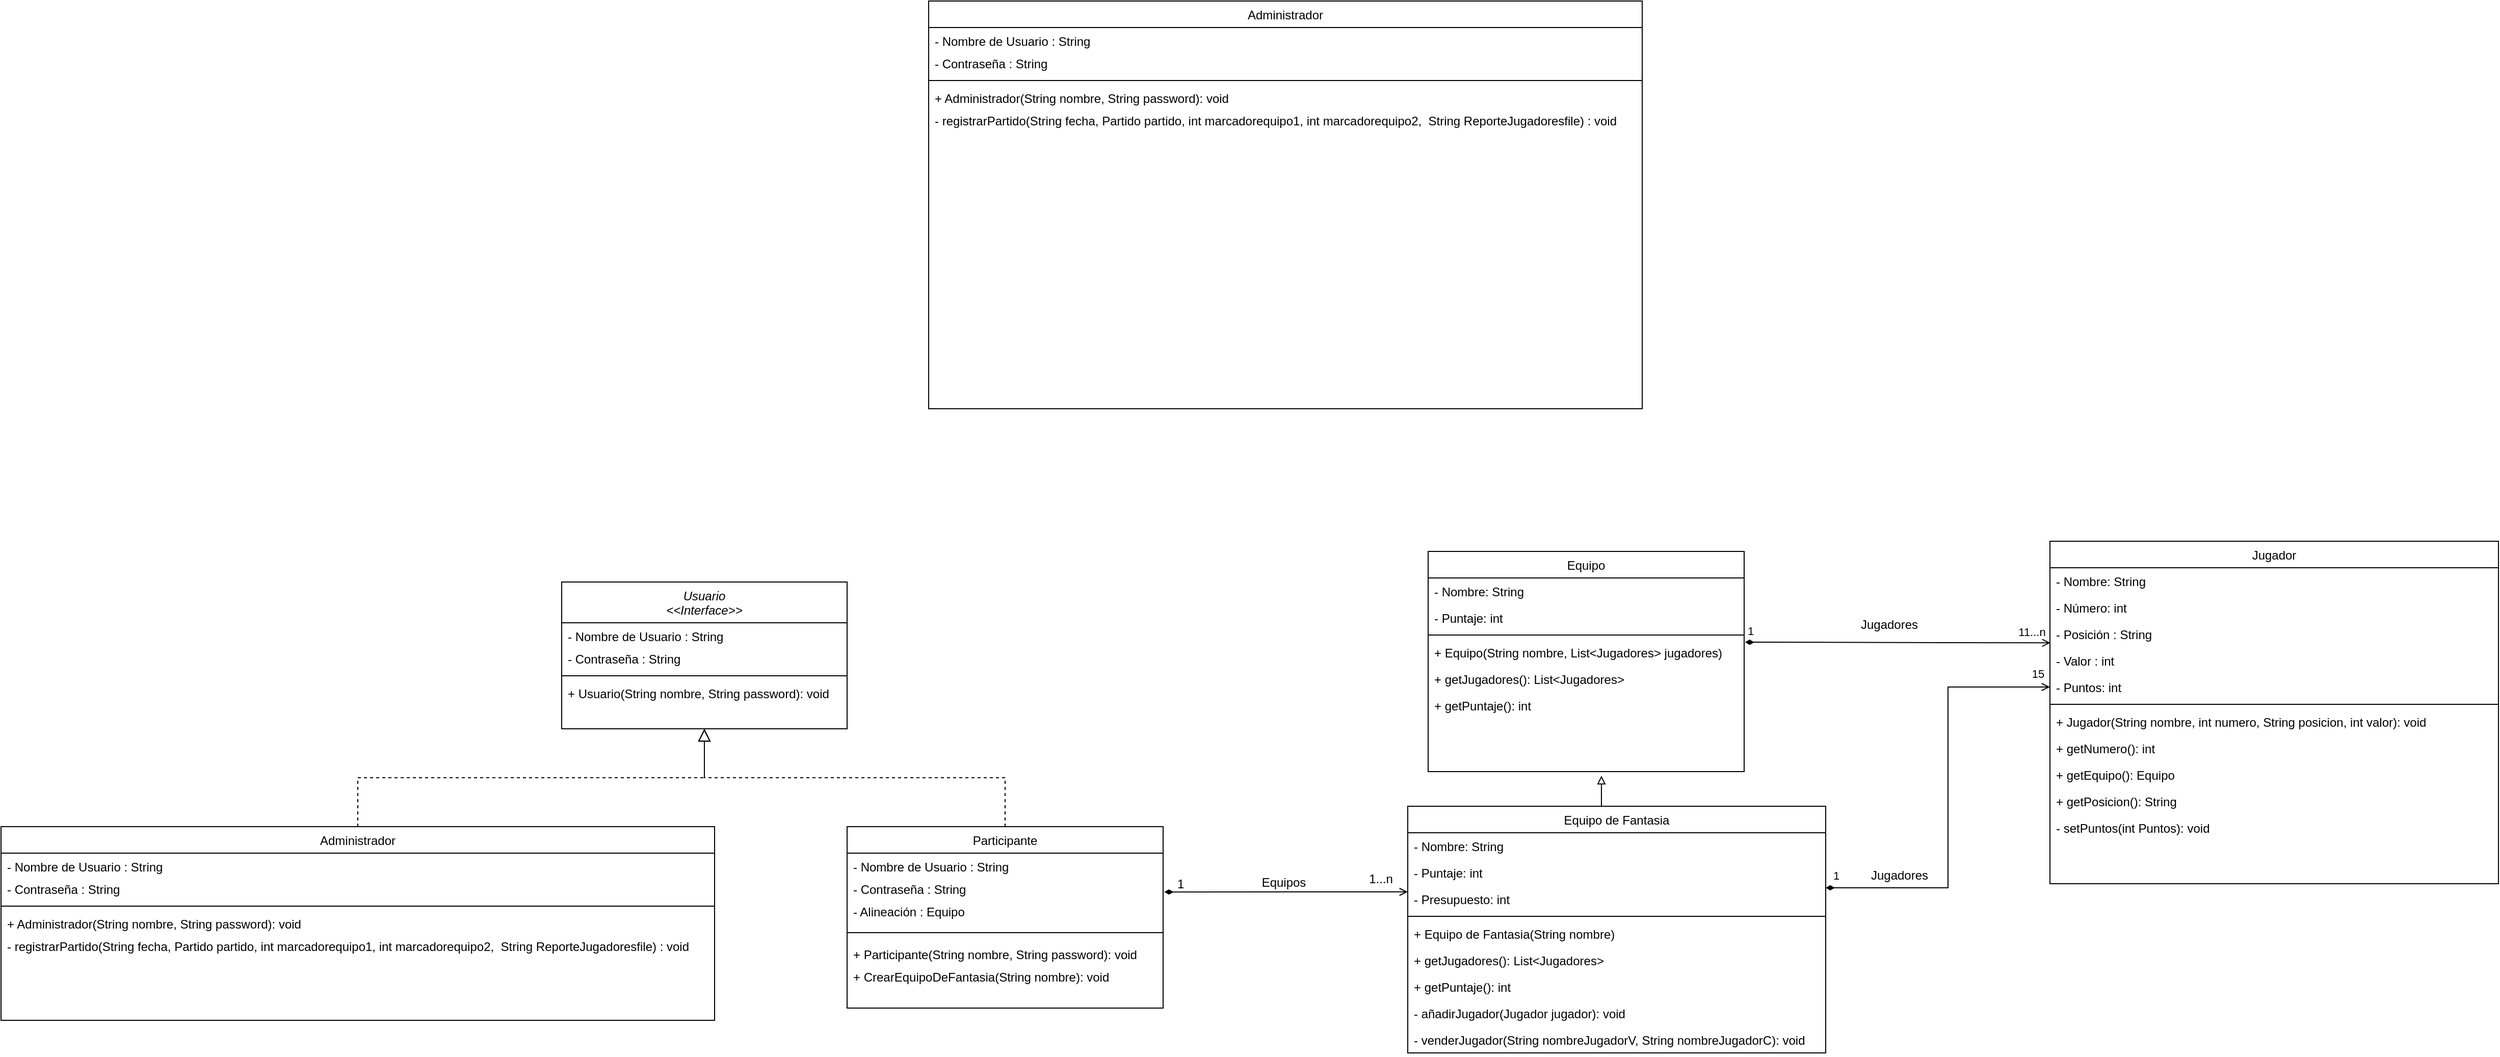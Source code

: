 <mxfile version="20.3.2" type="github">
  <diagram id="C5RBs43oDa-KdzZeNtuy" name="Page-1">
    <mxGraphModel dx="3163" dy="2453" grid="1" gridSize="10" guides="1" tooltips="1" connect="1" arrows="1" fold="1" page="1" pageScale="1" pageWidth="827" pageHeight="1169" math="0" shadow="0">
      <root>
        <mxCell id="WIyWlLk6GJQsqaUBKTNV-0" />
        <mxCell id="WIyWlLk6GJQsqaUBKTNV-1" parent="WIyWlLk6GJQsqaUBKTNV-0" />
        <mxCell id="ja5w6oUnNrP1qCDl9VHc-60" value="Equipo de Fantasia" style="swimlane;fontStyle=0;align=center;verticalAlign=top;childLayout=stackLayout;horizontal=1;startSize=26;horizontalStack=0;resizeParent=1;resizeLast=0;collapsible=1;marginBottom=0;rounded=0;shadow=0;strokeWidth=1;" vertex="1" parent="WIyWlLk6GJQsqaUBKTNV-1">
          <mxGeometry x="790" y="340" width="410" height="242" as="geometry">
            <mxRectangle x="550" y="140" width="160" height="26" as="alternateBounds" />
          </mxGeometry>
        </mxCell>
        <mxCell id="ja5w6oUnNrP1qCDl9VHc-61" value="- Nombre: String" style="text;align=left;verticalAlign=top;spacingLeft=4;spacingRight=4;overflow=hidden;rotatable=0;points=[[0,0.5],[1,0.5]];portConstraint=eastwest;rounded=0;shadow=0;html=0;" vertex="1" parent="ja5w6oUnNrP1qCDl9VHc-60">
          <mxGeometry y="26" width="410" height="26" as="geometry" />
        </mxCell>
        <mxCell id="ja5w6oUnNrP1qCDl9VHc-62" value="- Puntaje: int" style="text;align=left;verticalAlign=top;spacingLeft=4;spacingRight=4;overflow=hidden;rotatable=0;points=[[0,0.5],[1,0.5]];portConstraint=eastwest;rounded=0;shadow=0;html=0;" vertex="1" parent="ja5w6oUnNrP1qCDl9VHc-60">
          <mxGeometry y="52" width="410" height="26" as="geometry" />
        </mxCell>
        <mxCell id="ja5w6oUnNrP1qCDl9VHc-71" value="- Presupuesto: int" style="text;align=left;verticalAlign=top;spacingLeft=4;spacingRight=4;overflow=hidden;rotatable=0;points=[[0,0.5],[1,0.5]];portConstraint=eastwest;rounded=0;shadow=0;html=0;" vertex="1" parent="ja5w6oUnNrP1qCDl9VHc-60">
          <mxGeometry y="78" width="410" height="26" as="geometry" />
        </mxCell>
        <mxCell id="ja5w6oUnNrP1qCDl9VHc-63" value="" style="line;html=1;strokeWidth=1;align=left;verticalAlign=middle;spacingTop=-1;spacingLeft=3;spacingRight=3;rotatable=0;labelPosition=right;points=[];portConstraint=eastwest;" vertex="1" parent="ja5w6oUnNrP1qCDl9VHc-60">
          <mxGeometry y="104" width="410" height="8" as="geometry" />
        </mxCell>
        <mxCell id="ja5w6oUnNrP1qCDl9VHc-64" value="+ Equipo de Fantasia(String nombre)" style="text;align=left;verticalAlign=top;spacingLeft=4;spacingRight=4;overflow=hidden;rotatable=0;points=[[0,0.5],[1,0.5]];portConstraint=eastwest;" vertex="1" parent="ja5w6oUnNrP1qCDl9VHc-60">
          <mxGeometry y="112" width="410" height="26" as="geometry" />
        </mxCell>
        <mxCell id="ja5w6oUnNrP1qCDl9VHc-65" value="+ getJugadores(): List&lt;Jugadores&gt;" style="text;align=left;verticalAlign=top;spacingLeft=4;spacingRight=4;overflow=hidden;rotatable=0;points=[[0,0.5],[1,0.5]];portConstraint=eastwest;" vertex="1" parent="ja5w6oUnNrP1qCDl9VHc-60">
          <mxGeometry y="138" width="410" height="26" as="geometry" />
        </mxCell>
        <mxCell id="ja5w6oUnNrP1qCDl9VHc-66" value="+ getPuntaje(): int" style="text;align=left;verticalAlign=top;spacingLeft=4;spacingRight=4;overflow=hidden;rotatable=0;points=[[0,0.5],[1,0.5]];portConstraint=eastwest;" vertex="1" parent="ja5w6oUnNrP1qCDl9VHc-60">
          <mxGeometry y="164" width="410" height="26" as="geometry" />
        </mxCell>
        <mxCell id="ja5w6oUnNrP1qCDl9VHc-72" value="- añadirJugador(Jugador jugador): void" style="text;align=left;verticalAlign=top;spacingLeft=4;spacingRight=4;overflow=hidden;rotatable=0;points=[[0,0.5],[1,0.5]];portConstraint=eastwest;" vertex="1" parent="ja5w6oUnNrP1qCDl9VHc-60">
          <mxGeometry y="190" width="410" height="26" as="geometry" />
        </mxCell>
        <mxCell id="ja5w6oUnNrP1qCDl9VHc-68" value="- venderJugador(String nombreJugadorV, String nombreJugadorC): void" style="text;align=left;verticalAlign=top;spacingLeft=4;spacingRight=4;overflow=hidden;rotatable=0;points=[[0,0.5],[1,0.5]];portConstraint=eastwest;" vertex="1" parent="ja5w6oUnNrP1qCDl9VHc-60">
          <mxGeometry y="216" width="410" height="26" as="geometry" />
        </mxCell>
        <mxCell id="zkfFHV4jXpPFQw0GAbJ--0" value="Usuario&#xa;&lt;&lt;Interface&gt;&gt;" style="swimlane;fontStyle=2;align=center;verticalAlign=top;childLayout=stackLayout;horizontal=1;startSize=40;horizontalStack=0;resizeParent=1;resizeLast=0;collapsible=1;marginBottom=0;rounded=0;shadow=0;strokeWidth=1;" parent="WIyWlLk6GJQsqaUBKTNV-1" vertex="1">
          <mxGeometry x="-40" y="120" width="280" height="144" as="geometry">
            <mxRectangle x="230" y="140" width="160" height="26" as="alternateBounds" />
          </mxGeometry>
        </mxCell>
        <mxCell id="zkfFHV4jXpPFQw0GAbJ--1" value="- Nombre de Usuario : String" style="text;align=left;verticalAlign=top;spacingLeft=4;spacingRight=4;overflow=hidden;rotatable=0;points=[[0,0.5],[1,0.5]];portConstraint=eastwest;" parent="zkfFHV4jXpPFQw0GAbJ--0" vertex="1">
          <mxGeometry y="40" width="280" height="22" as="geometry" />
        </mxCell>
        <mxCell id="zkfFHV4jXpPFQw0GAbJ--2" value="- Contraseña : String" style="text;align=left;verticalAlign=top;spacingLeft=4;spacingRight=4;overflow=hidden;rotatable=0;points=[[0,0.5],[1,0.5]];portConstraint=eastwest;rounded=0;shadow=0;html=0;" parent="zkfFHV4jXpPFQw0GAbJ--0" vertex="1">
          <mxGeometry y="62" width="280" height="26" as="geometry" />
        </mxCell>
        <mxCell id="zkfFHV4jXpPFQw0GAbJ--4" value="" style="line;html=1;strokeWidth=1;align=left;verticalAlign=middle;spacingTop=-1;spacingLeft=3;spacingRight=3;rotatable=0;labelPosition=right;points=[];portConstraint=eastwest;" parent="zkfFHV4jXpPFQw0GAbJ--0" vertex="1">
          <mxGeometry y="88" width="280" height="8" as="geometry" />
        </mxCell>
        <mxCell id="ja5w6oUnNrP1qCDl9VHc-14" value="+ Usuario(String nombre, String password): void" style="text;align=left;verticalAlign=top;spacingLeft=4;spacingRight=4;overflow=hidden;rotatable=0;points=[[0,0.5],[1,0.5]];portConstraint=eastwest;" vertex="1" parent="zkfFHV4jXpPFQw0GAbJ--0">
          <mxGeometry y="96" width="280" height="22" as="geometry" />
        </mxCell>
        <mxCell id="zkfFHV4jXpPFQw0GAbJ--6" value="Administrador" style="swimlane;fontStyle=0;align=center;verticalAlign=top;childLayout=stackLayout;horizontal=1;startSize=26;horizontalStack=0;resizeParent=1;resizeLast=0;collapsible=1;marginBottom=0;rounded=0;shadow=0;strokeWidth=1;" parent="WIyWlLk6GJQsqaUBKTNV-1" vertex="1">
          <mxGeometry x="-590" y="360" width="700" height="190" as="geometry">
            <mxRectangle x="130" y="380" width="160" height="26" as="alternateBounds" />
          </mxGeometry>
        </mxCell>
        <mxCell id="ja5w6oUnNrP1qCDl9VHc-7" value="- Nombre de Usuario : String" style="text;align=left;verticalAlign=top;spacingLeft=4;spacingRight=4;overflow=hidden;rotatable=0;points=[[0,0.5],[1,0.5]];portConstraint=eastwest;" vertex="1" parent="zkfFHV4jXpPFQw0GAbJ--6">
          <mxGeometry y="26" width="700" height="22" as="geometry" />
        </mxCell>
        <mxCell id="ja5w6oUnNrP1qCDl9VHc-8" value="- Contraseña : String" style="text;align=left;verticalAlign=top;spacingLeft=4;spacingRight=4;overflow=hidden;rotatable=0;points=[[0,0.5],[1,0.5]];portConstraint=eastwest;rounded=0;shadow=0;html=0;" vertex="1" parent="zkfFHV4jXpPFQw0GAbJ--6">
          <mxGeometry y="48" width="700" height="26" as="geometry" />
        </mxCell>
        <mxCell id="zkfFHV4jXpPFQw0GAbJ--9" value="" style="line;html=1;strokeWidth=1;align=left;verticalAlign=middle;spacingTop=-1;spacingLeft=3;spacingRight=3;rotatable=0;labelPosition=right;points=[];portConstraint=eastwest;" parent="zkfFHV4jXpPFQw0GAbJ--6" vertex="1">
          <mxGeometry y="74" width="700" height="8" as="geometry" />
        </mxCell>
        <mxCell id="ja5w6oUnNrP1qCDl9VHc-17" value="+ Administrador(String nombre, String password): void" style="text;align=left;verticalAlign=top;spacingLeft=4;spacingRight=4;overflow=hidden;rotatable=0;points=[[0,0.5],[1,0.5]];portConstraint=eastwest;" vertex="1" parent="zkfFHV4jXpPFQw0GAbJ--6">
          <mxGeometry y="82" width="700" height="22" as="geometry" />
        </mxCell>
        <mxCell id="ja5w6oUnNrP1qCDl9VHc-19" value="- registrarPartido(String fecha, Partido partido, int marcadorequipo1, int marcadorequipo2,  String ReporteJugadoresfile) : void" style="text;align=left;verticalAlign=top;spacingLeft=4;spacingRight=4;overflow=hidden;rotatable=0;points=[[0,0.5],[1,0.5]];portConstraint=eastwest;" vertex="1" parent="zkfFHV4jXpPFQw0GAbJ--6">
          <mxGeometry y="104" width="700" height="22" as="geometry" />
        </mxCell>
        <mxCell id="ja5w6oUnNrP1qCDl9VHc-18" style="text;align=left;verticalAlign=top;spacingLeft=4;spacingRight=4;overflow=hidden;rotatable=0;points=[[0,0.5],[1,0.5]];portConstraint=eastwest;" vertex="1" parent="zkfFHV4jXpPFQw0GAbJ--6">
          <mxGeometry y="126" width="700" height="22" as="geometry" />
        </mxCell>
        <mxCell id="zkfFHV4jXpPFQw0GAbJ--12" value="" style="endArrow=block;endSize=10;endFill=0;shadow=0;strokeWidth=1;rounded=0;edgeStyle=elbowEdgeStyle;elbow=vertical;dashed=1;" parent="WIyWlLk6GJQsqaUBKTNV-1" source="zkfFHV4jXpPFQw0GAbJ--6" target="zkfFHV4jXpPFQw0GAbJ--0" edge="1">
          <mxGeometry width="160" relative="1" as="geometry">
            <mxPoint x="200" y="203" as="sourcePoint" />
            <mxPoint x="200" y="203" as="targetPoint" />
          </mxGeometry>
        </mxCell>
        <mxCell id="zkfFHV4jXpPFQw0GAbJ--13" value="Participante" style="swimlane;fontStyle=0;align=center;verticalAlign=top;childLayout=stackLayout;horizontal=1;startSize=26;horizontalStack=0;resizeParent=1;resizeLast=0;collapsible=1;marginBottom=0;rounded=0;shadow=0;strokeWidth=1;" parent="WIyWlLk6GJQsqaUBKTNV-1" vertex="1">
          <mxGeometry x="240" y="360" width="310" height="178" as="geometry">
            <mxRectangle x="340" y="380" width="170" height="26" as="alternateBounds" />
          </mxGeometry>
        </mxCell>
        <mxCell id="ja5w6oUnNrP1qCDl9VHc-6" value="- Nombre de Usuario : String" style="text;align=left;verticalAlign=top;spacingLeft=4;spacingRight=4;overflow=hidden;rotatable=0;points=[[0,0.5],[1,0.5]];portConstraint=eastwest;" vertex="1" parent="zkfFHV4jXpPFQw0GAbJ--13">
          <mxGeometry y="26" width="310" height="22" as="geometry" />
        </mxCell>
        <mxCell id="ja5w6oUnNrP1qCDl9VHc-5" value="- Contraseña : String" style="text;align=left;verticalAlign=top;spacingLeft=4;spacingRight=4;overflow=hidden;rotatable=0;points=[[0,0.5],[1,0.5]];portConstraint=eastwest;rounded=0;shadow=0;html=0;" vertex="1" parent="zkfFHV4jXpPFQw0GAbJ--13">
          <mxGeometry y="48" width="310" height="22" as="geometry" />
        </mxCell>
        <mxCell id="ja5w6oUnNrP1qCDl9VHc-46" value="- Alineación : Equipo" style="text;align=left;verticalAlign=top;spacingLeft=4;spacingRight=4;overflow=hidden;rotatable=0;points=[[0,0.5],[1,0.5]];portConstraint=eastwest;rounded=0;shadow=0;html=0;" vertex="1" parent="zkfFHV4jXpPFQw0GAbJ--13">
          <mxGeometry y="70" width="310" height="26" as="geometry" />
        </mxCell>
        <mxCell id="zkfFHV4jXpPFQw0GAbJ--15" value="" style="line;html=1;strokeWidth=1;align=left;verticalAlign=middle;spacingTop=-1;spacingLeft=3;spacingRight=3;rotatable=0;labelPosition=right;points=[];portConstraint=eastwest;" parent="zkfFHV4jXpPFQw0GAbJ--13" vertex="1">
          <mxGeometry y="96" width="310" height="16" as="geometry" />
        </mxCell>
        <mxCell id="ja5w6oUnNrP1qCDl9VHc-16" value="+ Participante(String nombre, String password): void" style="text;align=left;verticalAlign=top;spacingLeft=4;spacingRight=4;overflow=hidden;rotatable=0;points=[[0,0.5],[1,0.5]];portConstraint=eastwest;" vertex="1" parent="zkfFHV4jXpPFQw0GAbJ--13">
          <mxGeometry y="112" width="310" height="22" as="geometry" />
        </mxCell>
        <mxCell id="ja5w6oUnNrP1qCDl9VHc-70" value="+ CrearEquipoDeFantasia(String nombre): void" style="text;align=left;verticalAlign=top;spacingLeft=4;spacingRight=4;overflow=hidden;rotatable=0;points=[[0,0.5],[1,0.5]];portConstraint=eastwest;" vertex="1" parent="zkfFHV4jXpPFQw0GAbJ--13">
          <mxGeometry y="134" width="310" height="22" as="geometry" />
        </mxCell>
        <mxCell id="ja5w6oUnNrP1qCDl9VHc-45" style="text;align=left;verticalAlign=top;spacingLeft=4;spacingRight=4;overflow=hidden;rotatable=0;points=[[0,0.5],[1,0.5]];portConstraint=eastwest;" vertex="1" parent="zkfFHV4jXpPFQw0GAbJ--13">
          <mxGeometry y="156" width="310" height="22" as="geometry" />
        </mxCell>
        <mxCell id="zkfFHV4jXpPFQw0GAbJ--16" value="" style="endArrow=block;endSize=10;endFill=0;shadow=0;strokeWidth=1;rounded=0;edgeStyle=elbowEdgeStyle;elbow=vertical;dashed=1;" parent="WIyWlLk6GJQsqaUBKTNV-1" source="zkfFHV4jXpPFQw0GAbJ--13" target="zkfFHV4jXpPFQw0GAbJ--0" edge="1">
          <mxGeometry width="160" relative="1" as="geometry">
            <mxPoint x="210" y="373" as="sourcePoint" />
            <mxPoint x="310" y="271" as="targetPoint" />
          </mxGeometry>
        </mxCell>
        <mxCell id="ja5w6oUnNrP1qCDl9VHc-49" style="edgeStyle=orthogonalEdgeStyle;rounded=0;orthogonalLoop=1;jettySize=auto;html=1;startArrow=none;startFill=0;endArrow=block;endFill=0;" edge="1" parent="WIyWlLk6GJQsqaUBKTNV-1">
          <mxGeometry relative="1" as="geometry">
            <mxPoint x="980" y="340" as="sourcePoint" />
            <mxPoint x="980" y="310" as="targetPoint" />
          </mxGeometry>
        </mxCell>
        <mxCell id="zkfFHV4jXpPFQw0GAbJ--26" value="" style="endArrow=open;shadow=0;strokeWidth=1;rounded=0;endFill=1;edgeStyle=elbowEdgeStyle;elbow=vertical;startArrow=diamondThin;startFill=1;exitX=1.004;exitY=0.732;exitDx=0;exitDy=0;exitPerimeter=0;" parent="WIyWlLk6GJQsqaUBKTNV-1" source="ja5w6oUnNrP1qCDl9VHc-5" edge="1">
          <mxGeometry x="0.5" y="41" relative="1" as="geometry">
            <mxPoint x="570" y="400" as="sourcePoint" />
            <mxPoint x="790" y="424" as="targetPoint" />
            <mxPoint x="-40" y="32" as="offset" />
            <Array as="points">
              <mxPoint x="670" y="424" />
            </Array>
          </mxGeometry>
        </mxCell>
        <mxCell id="zkfFHV4jXpPFQw0GAbJ--27" value="1...n" style="resizable=0;align=left;verticalAlign=bottom;labelBackgroundColor=none;fontSize=12;" parent="zkfFHV4jXpPFQw0GAbJ--26" connectable="0" vertex="1">
          <mxGeometry x="-1" relative="1" as="geometry">
            <mxPoint x="199" y="-4" as="offset" />
          </mxGeometry>
        </mxCell>
        <mxCell id="zkfFHV4jXpPFQw0GAbJ--28" value="1" style="resizable=0;align=right;verticalAlign=bottom;labelBackgroundColor=none;fontSize=12;" parent="zkfFHV4jXpPFQw0GAbJ--26" connectable="0" vertex="1">
          <mxGeometry x="1" relative="1" as="geometry">
            <mxPoint x="-218" y="1" as="offset" />
          </mxGeometry>
        </mxCell>
        <mxCell id="zkfFHV4jXpPFQw0GAbJ--29" value="Equipos" style="text;html=1;resizable=0;points=[];;align=center;verticalAlign=middle;labelBackgroundColor=none;rounded=0;shadow=0;strokeWidth=1;fontSize=12;" parent="zkfFHV4jXpPFQw0GAbJ--26" vertex="1" connectable="0">
          <mxGeometry x="0.5" y="49" relative="1" as="geometry">
            <mxPoint x="-62" y="40" as="offset" />
          </mxGeometry>
        </mxCell>
        <mxCell id="ja5w6oUnNrP1qCDl9VHc-20" value="Equipo" style="swimlane;fontStyle=0;align=center;verticalAlign=top;childLayout=stackLayout;horizontal=1;startSize=26;horizontalStack=0;resizeParent=1;resizeLast=0;collapsible=1;marginBottom=0;rounded=0;shadow=0;strokeWidth=1;" vertex="1" parent="WIyWlLk6GJQsqaUBKTNV-1">
          <mxGeometry x="810" y="90" width="310" height="216" as="geometry">
            <mxRectangle x="550" y="140" width="160" height="26" as="alternateBounds" />
          </mxGeometry>
        </mxCell>
        <mxCell id="ja5w6oUnNrP1qCDl9VHc-22" value="- Nombre: String" style="text;align=left;verticalAlign=top;spacingLeft=4;spacingRight=4;overflow=hidden;rotatable=0;points=[[0,0.5],[1,0.5]];portConstraint=eastwest;rounded=0;shadow=0;html=0;" vertex="1" parent="ja5w6oUnNrP1qCDl9VHc-20">
          <mxGeometry y="26" width="310" height="26" as="geometry" />
        </mxCell>
        <mxCell id="ja5w6oUnNrP1qCDl9VHc-23" value="- Puntaje: int" style="text;align=left;verticalAlign=top;spacingLeft=4;spacingRight=4;overflow=hidden;rotatable=0;points=[[0,0.5],[1,0.5]];portConstraint=eastwest;rounded=0;shadow=0;html=0;" vertex="1" parent="ja5w6oUnNrP1qCDl9VHc-20">
          <mxGeometry y="52" width="310" height="26" as="geometry" />
        </mxCell>
        <mxCell id="ja5w6oUnNrP1qCDl9VHc-26" value="" style="line;html=1;strokeWidth=1;align=left;verticalAlign=middle;spacingTop=-1;spacingLeft=3;spacingRight=3;rotatable=0;labelPosition=right;points=[];portConstraint=eastwest;" vertex="1" parent="ja5w6oUnNrP1qCDl9VHc-20">
          <mxGeometry y="78" width="310" height="8" as="geometry" />
        </mxCell>
        <mxCell id="ja5w6oUnNrP1qCDl9VHc-59" value="+ Equipo(String nombre, List&lt;Jugadores&gt; jugadores) " style="text;align=left;verticalAlign=top;spacingLeft=4;spacingRight=4;overflow=hidden;rotatable=0;points=[[0,0.5],[1,0.5]];portConstraint=eastwest;" vertex="1" parent="ja5w6oUnNrP1qCDl9VHc-20">
          <mxGeometry y="86" width="310" height="26" as="geometry" />
        </mxCell>
        <mxCell id="ja5w6oUnNrP1qCDl9VHc-28" value="+ getJugadores(): List&lt;Jugadores&gt;" style="text;align=left;verticalAlign=top;spacingLeft=4;spacingRight=4;overflow=hidden;rotatable=0;points=[[0,0.5],[1,0.5]];portConstraint=eastwest;" vertex="1" parent="ja5w6oUnNrP1qCDl9VHc-20">
          <mxGeometry y="112" width="310" height="26" as="geometry" />
        </mxCell>
        <mxCell id="ja5w6oUnNrP1qCDl9VHc-58" value="+ getPuntaje(): int" style="text;align=left;verticalAlign=top;spacingLeft=4;spacingRight=4;overflow=hidden;rotatable=0;points=[[0,0.5],[1,0.5]];portConstraint=eastwest;" vertex="1" parent="ja5w6oUnNrP1qCDl9VHc-20">
          <mxGeometry y="138" width="310" height="26" as="geometry" />
        </mxCell>
        <mxCell id="ja5w6oUnNrP1qCDl9VHc-29" value="Jugador" style="swimlane;fontStyle=0;align=center;verticalAlign=top;childLayout=stackLayout;horizontal=1;startSize=26;horizontalStack=0;resizeParent=1;resizeLast=0;collapsible=1;marginBottom=0;rounded=0;shadow=0;strokeWidth=1;" vertex="1" parent="WIyWlLk6GJQsqaUBKTNV-1">
          <mxGeometry x="1420" y="80" width="440" height="336" as="geometry">
            <mxRectangle x="550" y="140" width="160" height="26" as="alternateBounds" />
          </mxGeometry>
        </mxCell>
        <mxCell id="ja5w6oUnNrP1qCDl9VHc-30" value="- Nombre: String" style="text;align=left;verticalAlign=top;spacingLeft=4;spacingRight=4;overflow=hidden;rotatable=0;points=[[0,0.5],[1,0.5]];portConstraint=eastwest;rounded=0;shadow=0;html=0;" vertex="1" parent="ja5w6oUnNrP1qCDl9VHc-29">
          <mxGeometry y="26" width="440" height="26" as="geometry" />
        </mxCell>
        <mxCell id="ja5w6oUnNrP1qCDl9VHc-31" value="- Número: int" style="text;align=left;verticalAlign=top;spacingLeft=4;spacingRight=4;overflow=hidden;rotatable=0;points=[[0,0.5],[1,0.5]];portConstraint=eastwest;rounded=0;shadow=0;html=0;" vertex="1" parent="ja5w6oUnNrP1qCDl9VHc-29">
          <mxGeometry y="52" width="440" height="26" as="geometry" />
        </mxCell>
        <mxCell id="ja5w6oUnNrP1qCDl9VHc-32" value="- Posición : String" style="text;align=left;verticalAlign=top;spacingLeft=4;spacingRight=4;overflow=hidden;rotatable=0;points=[[0,0.5],[1,0.5]];portConstraint=eastwest;rounded=0;shadow=0;html=0;" vertex="1" parent="ja5w6oUnNrP1qCDl9VHc-29">
          <mxGeometry y="78" width="440" height="26" as="geometry" />
        </mxCell>
        <mxCell id="ja5w6oUnNrP1qCDl9VHc-33" value="- Valor : int" style="text;align=left;verticalAlign=top;spacingLeft=4;spacingRight=4;overflow=hidden;rotatable=0;points=[[0,0.5],[1,0.5]];portConstraint=eastwest;rounded=0;shadow=0;html=0;" vertex="1" parent="ja5w6oUnNrP1qCDl9VHc-29">
          <mxGeometry y="104" width="440" height="26" as="geometry" />
        </mxCell>
        <mxCell id="ja5w6oUnNrP1qCDl9VHc-42" value="- Puntos: int" style="text;align=left;verticalAlign=top;spacingLeft=4;spacingRight=4;overflow=hidden;rotatable=0;points=[[0,0.5],[1,0.5]];portConstraint=eastwest;rounded=0;shadow=0;html=0;" vertex="1" parent="ja5w6oUnNrP1qCDl9VHc-29">
          <mxGeometry y="130" width="440" height="26" as="geometry" />
        </mxCell>
        <mxCell id="ja5w6oUnNrP1qCDl9VHc-34" value="" style="line;html=1;strokeWidth=1;align=left;verticalAlign=middle;spacingTop=-1;spacingLeft=3;spacingRight=3;rotatable=0;labelPosition=right;points=[];portConstraint=eastwest;" vertex="1" parent="ja5w6oUnNrP1qCDl9VHc-29">
          <mxGeometry y="156" width="440" height="8" as="geometry" />
        </mxCell>
        <mxCell id="ja5w6oUnNrP1qCDl9VHc-47" value="+ Jugador(String nombre, int numero, String posicion, int valor): void" style="text;align=left;verticalAlign=top;spacingLeft=4;spacingRight=4;overflow=hidden;rotatable=0;points=[[0,0.5],[1,0.5]];portConstraint=eastwest;" vertex="1" parent="ja5w6oUnNrP1qCDl9VHc-29">
          <mxGeometry y="164" width="440" height="26" as="geometry" />
        </mxCell>
        <mxCell id="ja5w6oUnNrP1qCDl9VHc-35" value="+ getNumero(): int" style="text;align=left;verticalAlign=top;spacingLeft=4;spacingRight=4;overflow=hidden;rotatable=0;points=[[0,0.5],[1,0.5]];portConstraint=eastwest;" vertex="1" parent="ja5w6oUnNrP1qCDl9VHc-29">
          <mxGeometry y="190" width="440" height="26" as="geometry" />
        </mxCell>
        <mxCell id="ja5w6oUnNrP1qCDl9VHc-36" value="+ getEquipo(): Equipo" style="text;align=left;verticalAlign=top;spacingLeft=4;spacingRight=4;overflow=hidden;rotatable=0;points=[[0,0.5],[1,0.5]];portConstraint=eastwest;" vertex="1" parent="ja5w6oUnNrP1qCDl9VHc-29">
          <mxGeometry y="216" width="440" height="26" as="geometry" />
        </mxCell>
        <mxCell id="ja5w6oUnNrP1qCDl9VHc-41" value="+ getPosicion(): String" style="text;align=left;verticalAlign=top;spacingLeft=4;spacingRight=4;overflow=hidden;rotatable=0;points=[[0,0.5],[1,0.5]];portConstraint=eastwest;" vertex="1" parent="ja5w6oUnNrP1qCDl9VHc-29">
          <mxGeometry y="242" width="440" height="26" as="geometry" />
        </mxCell>
        <mxCell id="ja5w6oUnNrP1qCDl9VHc-43" value="- setPuntos(int Puntos): void&#xa;" style="text;align=left;verticalAlign=top;spacingLeft=4;spacingRight=4;overflow=hidden;rotatable=0;points=[[0,0.5],[1,0.5]];portConstraint=eastwest;" vertex="1" parent="ja5w6oUnNrP1qCDl9VHc-29">
          <mxGeometry y="268" width="440" height="26" as="geometry" />
        </mxCell>
        <mxCell id="ja5w6oUnNrP1qCDl9VHc-44" style="text;align=left;verticalAlign=top;spacingLeft=4;spacingRight=4;overflow=hidden;rotatable=0;points=[[0,0.5],[1,0.5]];portConstraint=eastwest;" vertex="1" parent="ja5w6oUnNrP1qCDl9VHc-29">
          <mxGeometry y="294" width="440" height="26" as="geometry" />
        </mxCell>
        <mxCell id="ja5w6oUnNrP1qCDl9VHc-37" value="" style="endArrow=open;html=1;rounded=0;exitX=1.003;exitY=0.117;exitDx=0;exitDy=0;entryX=0.001;entryY=0.833;entryDx=0;entryDy=0;startArrow=diamondThin;startFill=1;endFill=0;entryPerimeter=0;exitPerimeter=0;" edge="1" parent="WIyWlLk6GJQsqaUBKTNV-1" source="ja5w6oUnNrP1qCDl9VHc-59" target="ja5w6oUnNrP1qCDl9VHc-32">
          <mxGeometry width="50" height="50" relative="1" as="geometry">
            <mxPoint x="1100" y="181" as="sourcePoint" />
            <mxPoint x="1440" y="280" as="targetPoint" />
          </mxGeometry>
        </mxCell>
        <mxCell id="ja5w6oUnNrP1qCDl9VHc-39" value="1" style="edgeLabel;html=1;align=center;verticalAlign=middle;resizable=0;points=[];" vertex="1" connectable="0" parent="ja5w6oUnNrP1qCDl9VHc-37">
          <mxGeometry x="0.309" y="5" relative="1" as="geometry">
            <mxPoint x="-191" y="-7" as="offset" />
          </mxGeometry>
        </mxCell>
        <mxCell id="ja5w6oUnNrP1qCDl9VHc-40" value="11...n" style="edgeLabel;html=1;align=center;verticalAlign=middle;resizable=0;points=[];" vertex="1" connectable="0" parent="WIyWlLk6GJQsqaUBKTNV-1">
          <mxGeometry x="1309.999" y="180.002" as="geometry">
            <mxPoint x="92" y="-11" as="offset" />
          </mxGeometry>
        </mxCell>
        <mxCell id="ja5w6oUnNrP1qCDl9VHc-50" value="Jugadores" style="text;html=1;resizable=0;points=[];;align=center;verticalAlign=middle;labelBackgroundColor=none;rounded=0;shadow=0;strokeWidth=1;fontSize=12;" vertex="1" connectable="0" parent="WIyWlLk6GJQsqaUBKTNV-1">
          <mxGeometry x="1260" y="170" as="geometry">
            <mxPoint x="2" y="-8" as="offset" />
          </mxGeometry>
        </mxCell>
        <mxCell id="ja5w6oUnNrP1qCDl9VHc-53" value="" style="endArrow=open;html=1;rounded=0;exitX=1;exitY=1.077;exitDx=0;exitDy=0;startArrow=diamondThin;startFill=1;endFill=0;edgeStyle=orthogonalEdgeStyle;entryX=0;entryY=0.5;entryDx=0;entryDy=0;exitPerimeter=0;" edge="1" parent="WIyWlLk6GJQsqaUBKTNV-1" source="ja5w6oUnNrP1qCDl9VHc-62" target="ja5w6oUnNrP1qCDl9VHc-42">
          <mxGeometry width="50" height="50" relative="1" as="geometry">
            <mxPoint x="1100" y="431.0" as="sourcePoint" />
            <mxPoint x="1420" y="180" as="targetPoint" />
            <Array as="points">
              <mxPoint x="1320" y="420" />
              <mxPoint x="1320" y="223" />
            </Array>
          </mxGeometry>
        </mxCell>
        <mxCell id="ja5w6oUnNrP1qCDl9VHc-54" value="1" style="edgeLabel;html=1;align=center;verticalAlign=middle;resizable=0;points=[];" vertex="1" connectable="0" parent="ja5w6oUnNrP1qCDl9VHc-53">
          <mxGeometry x="0.309" y="5" relative="1" as="geometry">
            <mxPoint x="-105" y="141" as="offset" />
          </mxGeometry>
        </mxCell>
        <mxCell id="ja5w6oUnNrP1qCDl9VHc-56" value="15" style="edgeLabel;html=1;align=center;verticalAlign=middle;resizable=0;points=[];" vertex="1" connectable="0" parent="WIyWlLk6GJQsqaUBKTNV-1">
          <mxGeometry x="1140.001" y="170.003" as="geometry">
            <mxPoint x="268" y="40" as="offset" />
          </mxGeometry>
        </mxCell>
        <mxCell id="ja5w6oUnNrP1qCDl9VHc-57" value="Jugadores" style="text;html=1;resizable=0;points=[];;align=center;verticalAlign=middle;labelBackgroundColor=none;rounded=0;shadow=0;strokeWidth=1;fontSize=12;" vertex="1" connectable="0" parent="WIyWlLk6GJQsqaUBKTNV-1">
          <mxGeometry x="1270" y="416" as="geometry">
            <mxPoint x="2" y="-8" as="offset" />
          </mxGeometry>
        </mxCell>
        <mxCell id="ja5w6oUnNrP1qCDl9VHc-73" value="Administrador" style="swimlane;fontStyle=0;align=center;verticalAlign=top;childLayout=stackLayout;horizontal=1;startSize=26;horizontalStack=0;resizeParent=1;resizeLast=0;collapsible=1;marginBottom=0;rounded=0;shadow=0;strokeWidth=1;" vertex="1" parent="WIyWlLk6GJQsqaUBKTNV-1">
          <mxGeometry x="320" y="-450" width="700" height="400" as="geometry">
            <mxRectangle x="130" y="380" width="160" height="26" as="alternateBounds" />
          </mxGeometry>
        </mxCell>
        <mxCell id="ja5w6oUnNrP1qCDl9VHc-74" value="- Nombre de Usuario : String" style="text;align=left;verticalAlign=top;spacingLeft=4;spacingRight=4;overflow=hidden;rotatable=0;points=[[0,0.5],[1,0.5]];portConstraint=eastwest;" vertex="1" parent="ja5w6oUnNrP1qCDl9VHc-73">
          <mxGeometry y="26" width="700" height="22" as="geometry" />
        </mxCell>
        <mxCell id="ja5w6oUnNrP1qCDl9VHc-75" value="- Contraseña : String" style="text;align=left;verticalAlign=top;spacingLeft=4;spacingRight=4;overflow=hidden;rotatable=0;points=[[0,0.5],[1,0.5]];portConstraint=eastwest;rounded=0;shadow=0;html=0;" vertex="1" parent="ja5w6oUnNrP1qCDl9VHc-73">
          <mxGeometry y="48" width="700" height="26" as="geometry" />
        </mxCell>
        <mxCell id="ja5w6oUnNrP1qCDl9VHc-76" value="" style="line;html=1;strokeWidth=1;align=left;verticalAlign=middle;spacingTop=-1;spacingLeft=3;spacingRight=3;rotatable=0;labelPosition=right;points=[];portConstraint=eastwest;" vertex="1" parent="ja5w6oUnNrP1qCDl9VHc-73">
          <mxGeometry y="74" width="700" height="8" as="geometry" />
        </mxCell>
        <mxCell id="ja5w6oUnNrP1qCDl9VHc-77" value="+ Administrador(String nombre, String password): void" style="text;align=left;verticalAlign=top;spacingLeft=4;spacingRight=4;overflow=hidden;rotatable=0;points=[[0,0.5],[1,0.5]];portConstraint=eastwest;" vertex="1" parent="ja5w6oUnNrP1qCDl9VHc-73">
          <mxGeometry y="82" width="700" height="22" as="geometry" />
        </mxCell>
        <mxCell id="ja5w6oUnNrP1qCDl9VHc-78" value="- registrarPartido(String fecha, Partido partido, int marcadorequipo1, int marcadorequipo2,  String ReporteJugadoresfile) : void" style="text;align=left;verticalAlign=top;spacingLeft=4;spacingRight=4;overflow=hidden;rotatable=0;points=[[0,0.5],[1,0.5]];portConstraint=eastwest;" vertex="1" parent="ja5w6oUnNrP1qCDl9VHc-73">
          <mxGeometry y="104" width="700" height="22" as="geometry" />
        </mxCell>
        <mxCell id="ja5w6oUnNrP1qCDl9VHc-79" style="text;align=left;verticalAlign=top;spacingLeft=4;spacingRight=4;overflow=hidden;rotatable=0;points=[[0,0.5],[1,0.5]];portConstraint=eastwest;" vertex="1" parent="ja5w6oUnNrP1qCDl9VHc-73">
          <mxGeometry y="126" width="700" height="22" as="geometry" />
        </mxCell>
      </root>
    </mxGraphModel>
  </diagram>
</mxfile>
